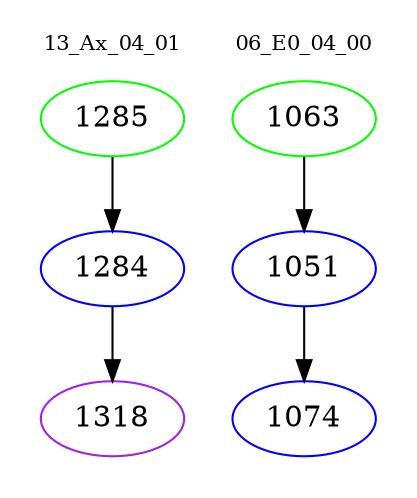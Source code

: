 digraph{
subgraph cluster_0 {
color = white
label = "13_Ax_04_01";
fontsize=10;
T0_1285 [label="1285", color="green"]
T0_1285 -> T0_1284 [color="black"]
T0_1284 [label="1284", color="blue"]
T0_1284 -> T0_1318 [color="black"]
T0_1318 [label="1318", color="purple"]
}
subgraph cluster_1 {
color = white
label = "06_E0_04_00";
fontsize=10;
T1_1063 [label="1063", color="green"]
T1_1063 -> T1_1051 [color="black"]
T1_1051 [label="1051", color="blue"]
T1_1051 -> T1_1074 [color="black"]
T1_1074 [label="1074", color="blue"]
}
}
